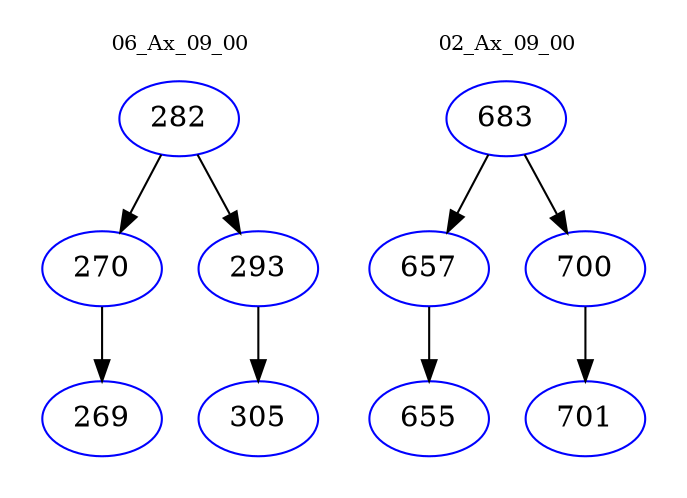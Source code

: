 digraph{
subgraph cluster_0 {
color = white
label = "06_Ax_09_00";
fontsize=10;
T0_282 [label="282", color="blue"]
T0_282 -> T0_270 [color="black"]
T0_270 [label="270", color="blue"]
T0_270 -> T0_269 [color="black"]
T0_269 [label="269", color="blue"]
T0_282 -> T0_293 [color="black"]
T0_293 [label="293", color="blue"]
T0_293 -> T0_305 [color="black"]
T0_305 [label="305", color="blue"]
}
subgraph cluster_1 {
color = white
label = "02_Ax_09_00";
fontsize=10;
T1_683 [label="683", color="blue"]
T1_683 -> T1_657 [color="black"]
T1_657 [label="657", color="blue"]
T1_657 -> T1_655 [color="black"]
T1_655 [label="655", color="blue"]
T1_683 -> T1_700 [color="black"]
T1_700 [label="700", color="blue"]
T1_700 -> T1_701 [color="black"]
T1_701 [label="701", color="blue"]
}
}
